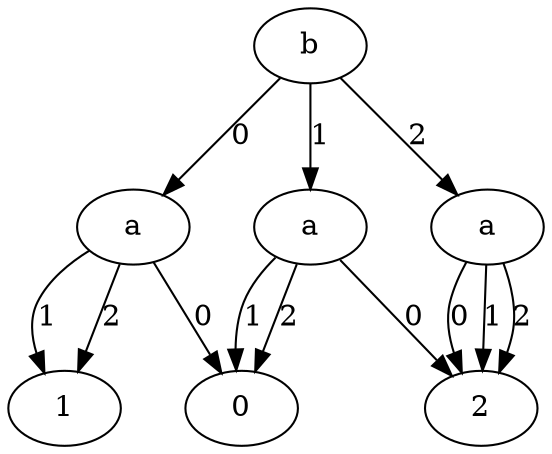 digraph G{{b0[label=b]}->{a1[label=a]}[label = 0]
{b0[label=b]}->{a2[label=a]}[label = 1]
{b0[label=b]}->{a3[label=a]}[label = 2]
{a1[label=a]}->{04[label=0]}[label = 0]
{a1[label=a]}->{15[label=1]}[label = 1]
{a1[label=a]}->{15[label=1]}[label = 2]
{a2[label=a]}->{26[label=2]}[label = 0]
{a2[label=a]}->{04[label=0]}[label = 1]
{a2[label=a]}->{04[label=0]}[label = 2]
{a3[label=a]}->{26[label=2]}[label = 0]
{a3[label=a]}->{26[label=2]}[label = 1]
{a3[label=a]}->{26[label=2]}[label = 2]
}